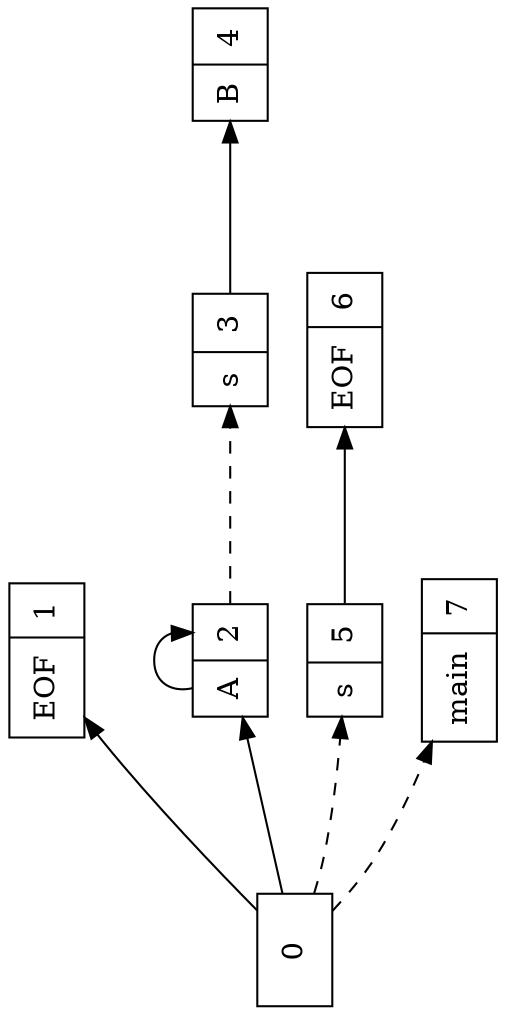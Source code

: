 digraph G {
orientation = landscape;
rankdir = LR;
ratio = compress;
s0 [ label="0", shape = record ] ;
s1 [ label="{EOF|1}", shape = record ] ;
s2 [ label="{A|2}", shape = record ] ;
s3 [ label="{s|3}", shape = record ] ;
s4 [ label="{B|4}", shape = record ] ;
s5 [ label="{s|5}", shape = record ] ;
s6 [ label="{EOF|6}", shape = record ] ;
s7 [ label="{main|7}", shape = record ] ;
s0 -> s1 [ label="        ", style = solid ] ;
s0 -> s2 [ label="        ", style = solid ] ;
s0 -> s5 [ label="        ", style = dashed ] ;
s0 -> s7 [ label="        ", style = dashed ] ;
s2 -> s2 [ label="        ", style = solid ] ;
s2 -> s3 [ label="        ", style = dashed ] ;
s3 -> s4 [ label="        ", style = solid ] ;
s5 -> s6 [ label="        ", style = solid ] ;

}
